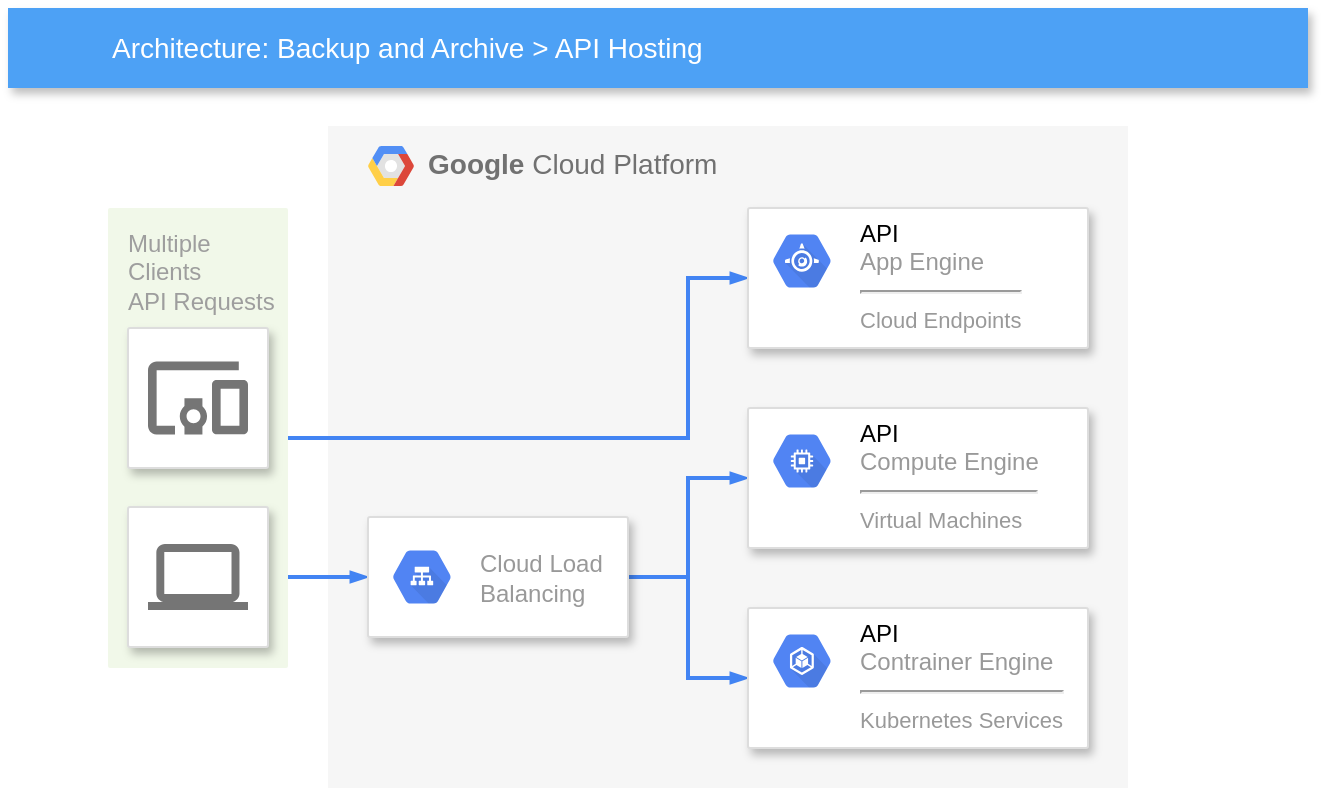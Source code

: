 <mxfile version="21.2.1" type="github">
  <diagram id="f106602c-feb2-e66a-4537-3a34d633f6aa" name="Page-1">
    <mxGraphModel dx="1408" dy="748" grid="1" gridSize="10" guides="1" tooltips="1" connect="1" arrows="1" fold="1" page="1" pageScale="1" pageWidth="1169" pageHeight="827" background="none" math="0" shadow="0">
      <root>
        <mxCell id="0" />
        <mxCell id="1" parent="0" />
        <mxCell id="14" value="&lt;b&gt;Google &lt;/b&gt;Cloud Platform" style="fillColor=#F6F6F6;strokeColor=none;shadow=0;gradientColor=none;fontSize=14;align=left;spacing=10;fontColor=#717171;9E9E9E;verticalAlign=top;spacingTop=-4;fontStyle=0;spacingLeft=40;html=1;" parent="1" vertex="1">
          <mxGeometry x="420" y="99" width="400" height="331" as="geometry" />
        </mxCell>
        <mxCell id="15" value="" style="shape=mxgraph.gcp2.google_cloud_platform;fillColor=#F6F6F6;strokeColor=none;shadow=0;gradientColor=none;" parent="14" vertex="1">
          <mxGeometry width="23" height="20" relative="1" as="geometry">
            <mxPoint x="20" y="10" as="offset" />
          </mxGeometry>
        </mxCell>
        <mxCell id="997" value="Multiple&lt;br&gt;Clients&lt;br&gt;API Requests&lt;br&gt;" style="rounded=1;absoluteArcSize=1;arcSize=2;html=1;strokeColor=none;gradientColor=none;shadow=0;dashed=0;fontSize=12;fontColor=#9E9E9E;align=left;verticalAlign=top;spacing=10;spacingTop=-4;fillColor=#F1F8E9;" parent="1" vertex="1">
          <mxGeometry x="310" y="140" width="90" height="230" as="geometry" />
        </mxCell>
        <mxCell id="818" value="Architecture: Backup and Archive &amp;gt; API Hosting" style="fillColor=#4DA1F5;strokeColor=none;shadow=1;gradientColor=none;fontSize=14;align=left;spacingLeft=50;fontColor=#ffffff;html=1;" parent="1" vertex="1">
          <mxGeometry x="260" y="40" width="650" height="40" as="geometry" />
        </mxCell>
        <mxCell id="999" style="edgeStyle=orthogonalEdgeStyle;rounded=0;elbow=vertical;html=1;labelBackgroundColor=none;startFill=1;startSize=4;endArrow=blockThin;endFill=1;endSize=4;jettySize=auto;orthogonalLoop=1;strokeColor=#4284F3;strokeWidth=2;fontSize=12;fontColor=#000000;align=left;dashed=0;" parent="1" source="997" target="991" edge="1">
          <mxGeometry relative="1" as="geometry">
            <Array as="points">
              <mxPoint x="600" y="255" />
              <mxPoint x="600" y="175" />
            </Array>
          </mxGeometry>
        </mxCell>
        <mxCell id="985" value="" style="strokeColor=#dddddd;fillColor=#ffffff;shadow=1;strokeWidth=1;rounded=1;absoluteArcSize=1;arcSize=2;labelPosition=center;verticalLabelPosition=middle;align=center;verticalAlign=bottom;spacingLeft=0;fontColor=#999999;fontSize=12;whiteSpace=wrap;spacingBottom=2;html=1;" parent="1" vertex="1">
          <mxGeometry x="320" y="200" width="70" height="70" as="geometry" />
        </mxCell>
        <mxCell id="986" value="" style="dashed=0;connectable=0;html=1;fillColor=#757575;strokeColor=none;shape=mxgraph.gcp2.mobile_devices;part=1;" parent="985" vertex="1">
          <mxGeometry x="0.5" width="50" height="36.5" relative="1" as="geometry">
            <mxPoint x="-25" y="16.75" as="offset" />
          </mxGeometry>
        </mxCell>
        <mxCell id="998" style="edgeStyle=elbowEdgeStyle;rounded=0;elbow=vertical;html=1;labelBackgroundColor=none;startFill=1;startSize=4;endArrow=blockThin;endFill=1;endSize=4;jettySize=auto;orthogonalLoop=1;strokeColor=#4284F3;strokeWidth=2;fontSize=12;fontColor=#000000;align=left;dashed=0;" parent="1" source="997" target="989" edge="1">
          <mxGeometry relative="1" as="geometry" />
        </mxCell>
        <mxCell id="987" value="" style="strokeColor=#dddddd;fillColor=#ffffff;shadow=1;strokeWidth=1;rounded=1;absoluteArcSize=1;arcSize=2;labelPosition=center;verticalLabelPosition=middle;align=center;verticalAlign=bottom;spacingLeft=0;fontColor=#999999;fontSize=12;whiteSpace=wrap;spacingBottom=2;html=1;" parent="1" vertex="1">
          <mxGeometry x="320" y="289.5" width="70" height="70" as="geometry" />
        </mxCell>
        <mxCell id="988" value="" style="dashed=0;connectable=0;html=1;fillColor=#757575;strokeColor=none;shape=mxgraph.gcp2.laptop;part=1;" parent="987" vertex="1">
          <mxGeometry x="0.5" width="50" height="33" relative="1" as="geometry">
            <mxPoint x="-25" y="18.5" as="offset" />
          </mxGeometry>
        </mxCell>
        <mxCell id="1000" style="edgeStyle=orthogonalEdgeStyle;rounded=0;elbow=vertical;html=1;labelBackgroundColor=none;startFill=1;startSize=4;endArrow=blockThin;endFill=1;endSize=4;jettySize=auto;orthogonalLoop=1;strokeColor=#4284F3;strokeWidth=2;fontSize=12;fontColor=#000000;align=left;dashed=0;" parent="1" source="989" target="993" edge="1">
          <mxGeometry relative="1" as="geometry" />
        </mxCell>
        <mxCell id="1001" style="edgeStyle=orthogonalEdgeStyle;rounded=0;elbow=vertical;html=1;labelBackgroundColor=none;startFill=1;startSize=4;endArrow=blockThin;endFill=1;endSize=4;jettySize=auto;orthogonalLoop=1;strokeColor=#4284F3;strokeWidth=2;fontSize=12;fontColor=#000000;align=left;dashed=0;" parent="1" source="989" target="995" edge="1">
          <mxGeometry relative="1" as="geometry" />
        </mxCell>
        <mxCell id="989" value="" style="strokeColor=#dddddd;fillColor=#ffffff;shadow=1;strokeWidth=1;rounded=1;absoluteArcSize=1;arcSize=2;fontSize=11;fontColor=#9E9E9E;align=center;html=1;" parent="1" vertex="1">
          <mxGeometry x="440" y="294.5" width="130" height="60" as="geometry" />
        </mxCell>
        <mxCell id="990" value="Cloud Load&#xa;Balancing" style="dashed=0;connectable=0;html=1;fillColor=#5184F3;strokeColor=none;shape=mxgraph.gcp2.hexIcon;prIcon=cloud_load_balancing;part=1;labelPosition=right;verticalLabelPosition=middle;align=left;verticalAlign=middle;spacingLeft=5;fontColor=#999999;fontSize=12;" parent="989" vertex="1">
          <mxGeometry y="0.5" width="44" height="39" relative="1" as="geometry">
            <mxPoint x="5" y="-19.5" as="offset" />
          </mxGeometry>
        </mxCell>
        <mxCell id="991" value="" style="strokeColor=#dddddd;fillColor=#ffffff;shadow=1;strokeWidth=1;rounded=1;absoluteArcSize=1;arcSize=2;fontSize=11;fontColor=#9E9E9E;align=center;html=1;" parent="1" vertex="1">
          <mxGeometry x="630" y="140" width="170" height="70" as="geometry" />
        </mxCell>
        <mxCell id="992" value="&lt;font color=&quot;#000000&quot;&gt;API&lt;/font&gt;&lt;br&gt;App Engine&lt;hr&gt;&lt;font style=&quot;font-size: 11px&quot;&gt;Cloud Endpoints&lt;/font&gt;" style="dashed=0;connectable=0;html=1;fillColor=#5184F3;strokeColor=none;shape=mxgraph.gcp2.hexIcon;prIcon=app_engine;part=1;labelPosition=right;verticalLabelPosition=middle;align=left;verticalAlign=top;spacingLeft=5;fontColor=#999999;fontSize=12;spacingTop=-8;" parent="991" vertex="1">
          <mxGeometry width="44" height="39" relative="1" as="geometry">
            <mxPoint x="5" y="7" as="offset" />
          </mxGeometry>
        </mxCell>
        <mxCell id="993" value="" style="strokeColor=#dddddd;fillColor=#ffffff;shadow=1;strokeWidth=1;rounded=1;absoluteArcSize=1;arcSize=2;fontSize=11;fontColor=#9E9E9E;align=center;html=1;" parent="1" vertex="1">
          <mxGeometry x="630" y="240" width="170" height="70" as="geometry" />
        </mxCell>
        <mxCell id="994" value="&lt;font color=&quot;#000000&quot;&gt;API&lt;/font&gt;&lt;br&gt;Compute Engine&lt;hr&gt;&lt;font style=&quot;font-size: 11px&quot;&gt;Virtual Machines&lt;/font&gt;" style="dashed=0;connectable=0;html=1;fillColor=#5184F3;strokeColor=none;shape=mxgraph.gcp2.hexIcon;prIcon=compute_engine;part=1;labelPosition=right;verticalLabelPosition=middle;align=left;verticalAlign=top;spacingLeft=5;fontColor=#999999;fontSize=12;spacingTop=-8;" parent="993" vertex="1">
          <mxGeometry width="44" height="39" relative="1" as="geometry">
            <mxPoint x="5" y="7" as="offset" />
          </mxGeometry>
        </mxCell>
        <mxCell id="995" value="" style="strokeColor=#dddddd;fillColor=#ffffff;shadow=1;strokeWidth=1;rounded=1;absoluteArcSize=1;arcSize=2;fontSize=11;fontColor=#9E9E9E;align=center;html=1;" parent="1" vertex="1">
          <mxGeometry x="630" y="340" width="170" height="70" as="geometry" />
        </mxCell>
        <mxCell id="996" value="&lt;font color=&quot;#000000&quot;&gt;API&lt;/font&gt;&lt;br&gt;Contrainer Engine&lt;hr&gt;&lt;font style=&quot;font-size: 11px&quot;&gt;Kubernetes Services&lt;/font&gt;" style="dashed=0;connectable=0;html=1;fillColor=#5184F3;strokeColor=none;shape=mxgraph.gcp2.hexIcon;prIcon=container_engine;part=1;labelPosition=right;verticalLabelPosition=middle;align=left;verticalAlign=top;spacingLeft=5;fontColor=#999999;fontSize=12;spacingTop=-8;" parent="995" vertex="1">
          <mxGeometry width="44" height="39" relative="1" as="geometry">
            <mxPoint x="5" y="7" as="offset" />
          </mxGeometry>
        </mxCell>
      </root>
    </mxGraphModel>
  </diagram>
</mxfile>

